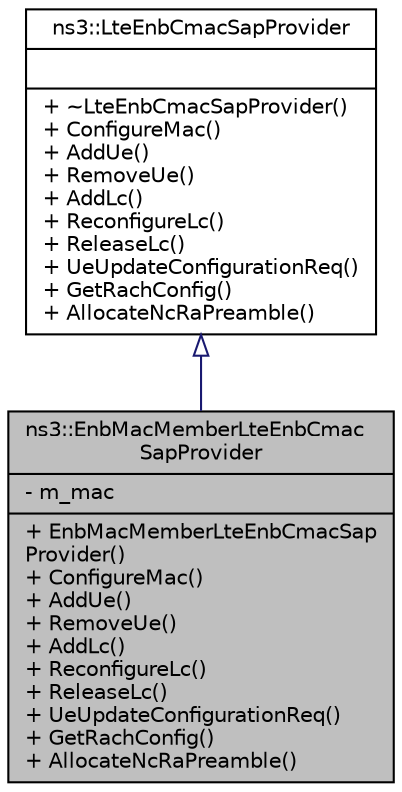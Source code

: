 digraph "ns3::EnbMacMemberLteEnbCmacSapProvider"
{
  edge [fontname="Helvetica",fontsize="10",labelfontname="Helvetica",labelfontsize="10"];
  node [fontname="Helvetica",fontsize="10",shape=record];
  Node1 [label="{ns3::EnbMacMemberLteEnbCmac\lSapProvider\n|- m_mac\l|+ EnbMacMemberLteEnbCmacSap\lProvider()\l+ ConfigureMac()\l+ AddUe()\l+ RemoveUe()\l+ AddLc()\l+ ReconfigureLc()\l+ ReleaseLc()\l+ UeUpdateConfigurationReq()\l+ GetRachConfig()\l+ AllocateNcRaPreamble()\l}",height=0.2,width=0.4,color="black", fillcolor="grey75", style="filled", fontcolor="black"];
  Node2 -> Node1 [dir="back",color="midnightblue",fontsize="10",style="solid",arrowtail="onormal"];
  Node2 [label="{ns3::LteEnbCmacSapProvider\n||+ ~LteEnbCmacSapProvider()\l+ ConfigureMac()\l+ AddUe()\l+ RemoveUe()\l+ AddLc()\l+ ReconfigureLc()\l+ ReleaseLc()\l+ UeUpdateConfigurationReq()\l+ GetRachConfig()\l+ AllocateNcRaPreamble()\l}",height=0.2,width=0.4,color="black", fillcolor="white", style="filled",URL="$dd/d73/classns3_1_1LteEnbCmacSapProvider.html"];
}
